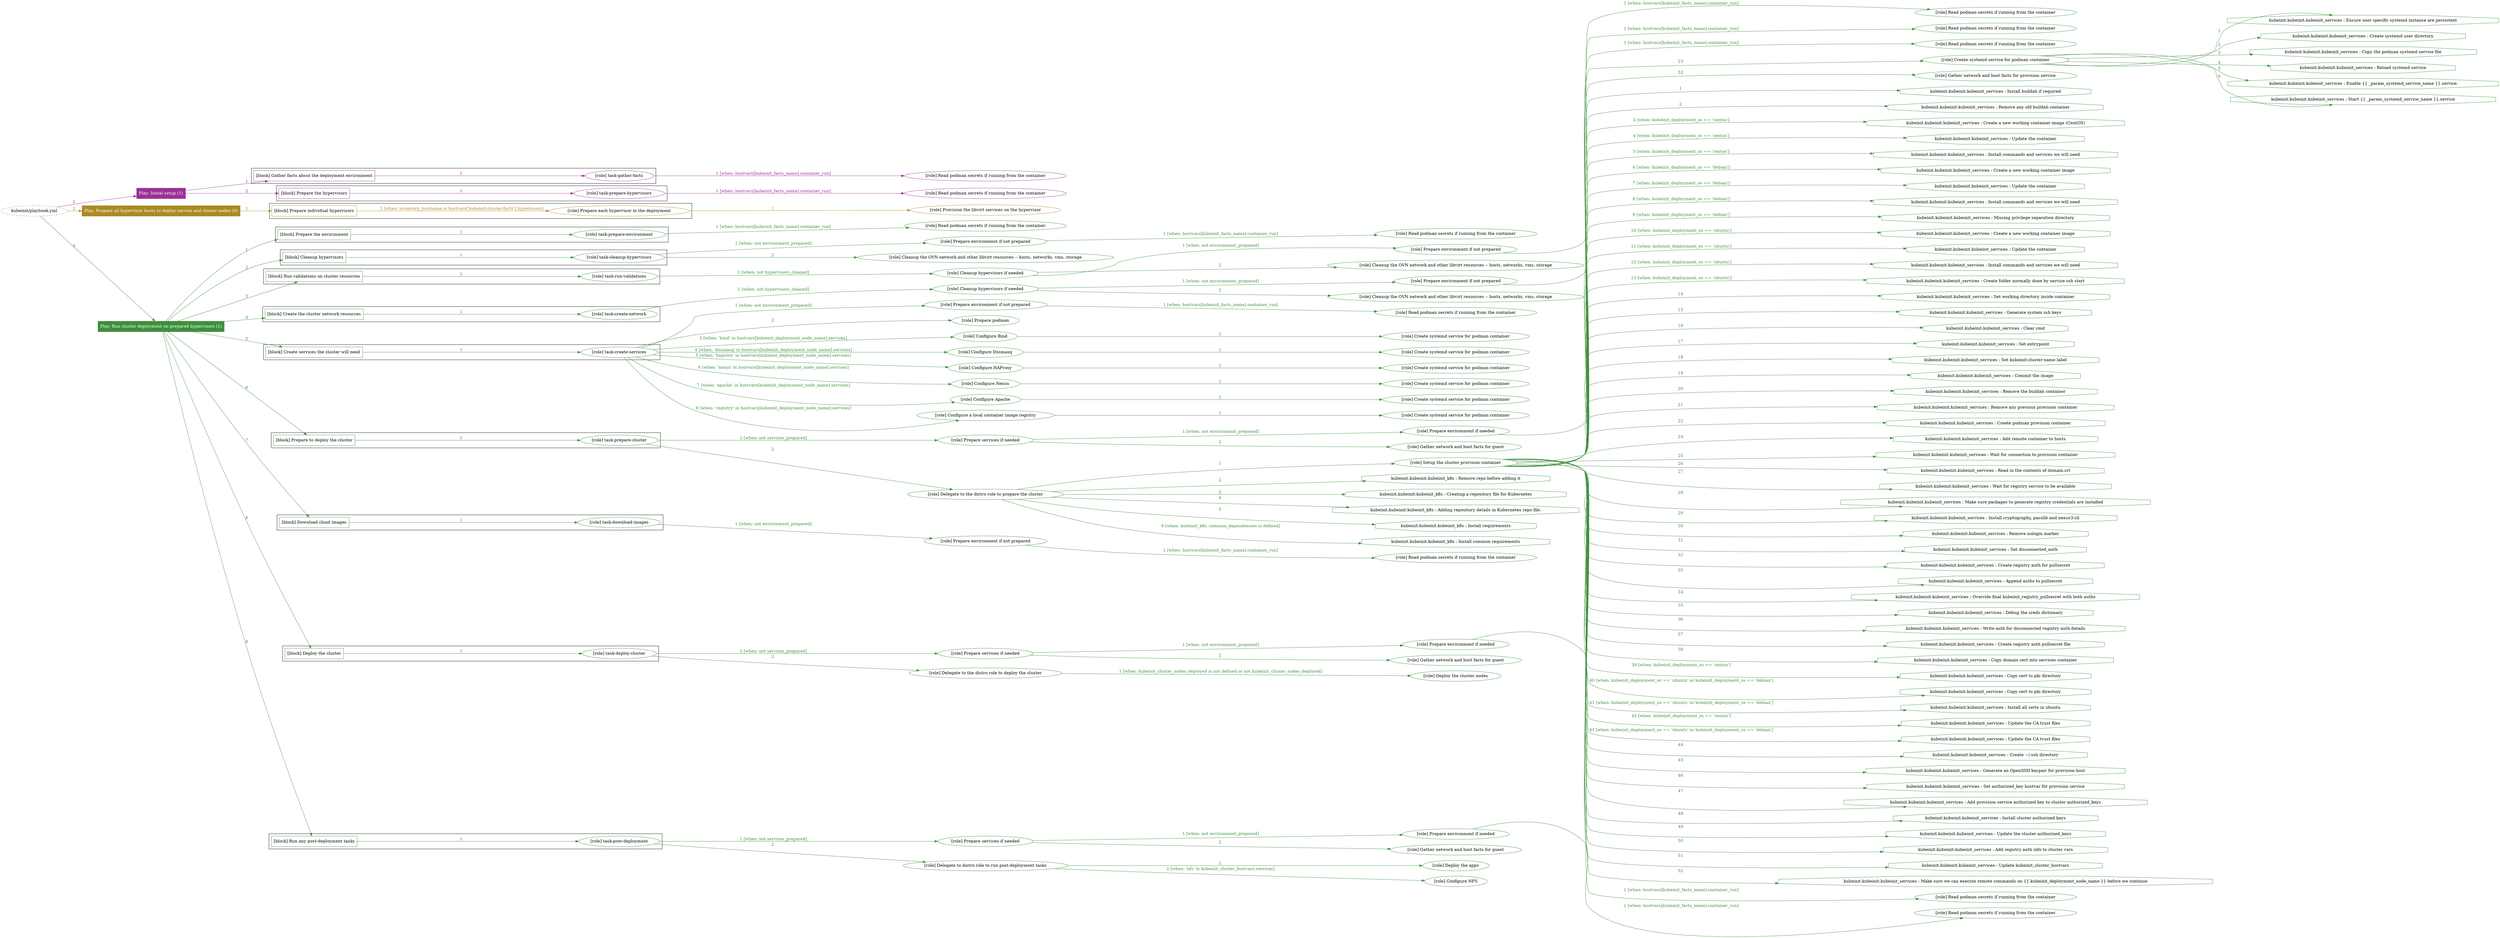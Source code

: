 digraph {
	graph [concentrate=true ordering=in rankdir=LR ratio=fill]
	edge [esep=5 sep=10]
	"kubeinit/playbook.yml" [id=root_node style=dotted]
	play_23108b88 [label="Play: Initial setup (1)" color="#9b3196" fontcolor="#ffffff" id=play_23108b88 shape=box style=filled tooltip=localhost]
	"kubeinit/playbook.yml" -> play_23108b88 [label="1 " color="#9b3196" fontcolor="#9b3196" id=edge_afacdb2f labeltooltip="1 " tooltip="1 "]
	subgraph "Read podman secrets if running from the container" {
		role_2e0f8ac9 [label="[role] Read podman secrets if running from the container" color="#9b3196" id=role_2e0f8ac9 tooltip="Read podman secrets if running from the container"]
	}
	subgraph "task-gather-facts" {
		role_de7ef0dc [label="[role] task-gather-facts" color="#9b3196" id=role_de7ef0dc tooltip="task-gather-facts"]
		role_de7ef0dc -> role_2e0f8ac9 [label="1 [when: hostvars[kubeinit_facts_name].container_run]" color="#9b3196" fontcolor="#9b3196" id=edge_9086be1f labeltooltip="1 [when: hostvars[kubeinit_facts_name].container_run]" tooltip="1 [when: hostvars[kubeinit_facts_name].container_run]"]
	}
	subgraph "Read podman secrets if running from the container" {
		role_c20e4380 [label="[role] Read podman secrets if running from the container" color="#9b3196" id=role_c20e4380 tooltip="Read podman secrets if running from the container"]
	}
	subgraph "task-prepare-hypervisors" {
		role_9164d4b9 [label="[role] task-prepare-hypervisors" color="#9b3196" id=role_9164d4b9 tooltip="task-prepare-hypervisors"]
		role_9164d4b9 -> role_c20e4380 [label="1 [when: hostvars[kubeinit_facts_name].container_run]" color="#9b3196" fontcolor="#9b3196" id=edge_16dbf403 labeltooltip="1 [when: hostvars[kubeinit_facts_name].container_run]" tooltip="1 [when: hostvars[kubeinit_facts_name].container_run]"]
	}
	subgraph "Play: Initial setup (1)" {
		play_23108b88 -> block_3ad3bde3 [label=1 color="#9b3196" fontcolor="#9b3196" id=edge_7c56dae1 labeltooltip=1 tooltip=1]
		subgraph cluster_block_3ad3bde3 {
			block_3ad3bde3 [label="[block] Gather facts about the deployment environment" color="#9b3196" id=block_3ad3bde3 labeltooltip="Gather facts about the deployment environment" shape=box tooltip="Gather facts about the deployment environment"]
			block_3ad3bde3 -> role_de7ef0dc [label="1 " color="#9b3196" fontcolor="#9b3196" id=edge_d0b4a996 labeltooltip="1 " tooltip="1 "]
		}
		play_23108b88 -> block_74c4476b [label=2 color="#9b3196" fontcolor="#9b3196" id=edge_a8a0aeae labeltooltip=2 tooltip=2]
		subgraph cluster_block_74c4476b {
			block_74c4476b [label="[block] Prepare the hypervisors" color="#9b3196" id=block_74c4476b labeltooltip="Prepare the hypervisors" shape=box tooltip="Prepare the hypervisors"]
			block_74c4476b -> role_9164d4b9 [label="1 " color="#9b3196" fontcolor="#9b3196" id=edge_c17c836a labeltooltip="1 " tooltip="1 "]
		}
	}
	play_d23d72c7 [label="Play: Prepare all hypervisor hosts to deploy service and cluster nodes (0)" color="#aa8a22" fontcolor="#ffffff" id=play_d23d72c7 shape=box style=filled tooltip="Play: Prepare all hypervisor hosts to deploy service and cluster nodes (0)"]
	"kubeinit/playbook.yml" -> play_d23d72c7 [label="2 " color="#aa8a22" fontcolor="#aa8a22" id=edge_524020a8 labeltooltip="2 " tooltip="2 "]
	subgraph "Provision the libvirt services on the hypervisor" {
		role_7c41af56 [label="[role] Provision the libvirt services on the hypervisor" color="#aa8a22" id=role_7c41af56 tooltip="Provision the libvirt services on the hypervisor"]
	}
	subgraph "Prepare each hypervisor in the deployment" {
		role_f051b18d [label="[role] Prepare each hypervisor in the deployment" color="#aa8a22" id=role_f051b18d tooltip="Prepare each hypervisor in the deployment"]
		role_f051b18d -> role_7c41af56 [label="1 " color="#aa8a22" fontcolor="#aa8a22" id=edge_a3cb8e37 labeltooltip="1 " tooltip="1 "]
	}
	subgraph "Play: Prepare all hypervisor hosts to deploy service and cluster nodes (0)" {
		play_d23d72c7 -> block_49be5cd4 [label=1 color="#aa8a22" fontcolor="#aa8a22" id=edge_bbd51004 labeltooltip=1 tooltip=1]
		subgraph cluster_block_49be5cd4 {
			block_49be5cd4 [label="[block] Prepare individual hypervisors" color="#aa8a22" id=block_49be5cd4 labeltooltip="Prepare individual hypervisors" shape=box tooltip="Prepare individual hypervisors"]
			block_49be5cd4 -> role_f051b18d [label="1 [when: inventory_hostname in hostvars['kubeinit-cluster-facts'].hypervisors]" color="#aa8a22" fontcolor="#aa8a22" id=edge_8390cfb1 labeltooltip="1 [when: inventory_hostname in hostvars['kubeinit-cluster-facts'].hypervisors]" tooltip="1 [when: inventory_hostname in hostvars['kubeinit-cluster-facts'].hypervisors]"]
		}
	}
	play_7194cd8f [label="Play: Run cluster deployment on prepared hypervisors (1)" color="#3f8f3d" fontcolor="#ffffff" id=play_7194cd8f shape=box style=filled tooltip=localhost]
	"kubeinit/playbook.yml" -> play_7194cd8f [label="3 " color="#3f8f3d" fontcolor="#3f8f3d" id=edge_e2eaf8d0 labeltooltip="3 " tooltip="3 "]
	subgraph "Read podman secrets if running from the container" {
		role_8c71f45f [label="[role] Read podman secrets if running from the container" color="#3f8f3d" id=role_8c71f45f tooltip="Read podman secrets if running from the container"]
	}
	subgraph "task-prepare-environment" {
		role_0c05bb56 [label="[role] task-prepare-environment" color="#3f8f3d" id=role_0c05bb56 tooltip="task-prepare-environment"]
		role_0c05bb56 -> role_8c71f45f [label="1 [when: hostvars[kubeinit_facts_name].container_run]" color="#3f8f3d" fontcolor="#3f8f3d" id=edge_33063f2b labeltooltip="1 [when: hostvars[kubeinit_facts_name].container_run]" tooltip="1 [when: hostvars[kubeinit_facts_name].container_run]"]
	}
	subgraph "Read podman secrets if running from the container" {
		role_034dedaa [label="[role] Read podman secrets if running from the container" color="#3f8f3d" id=role_034dedaa tooltip="Read podman secrets if running from the container"]
	}
	subgraph "Prepare environment if not prepared" {
		role_fe29be0c [label="[role] Prepare environment if not prepared" color="#3f8f3d" id=role_fe29be0c tooltip="Prepare environment if not prepared"]
		role_fe29be0c -> role_034dedaa [label="1 [when: hostvars[kubeinit_facts_name].container_run]" color="#3f8f3d" fontcolor="#3f8f3d" id=edge_2e2bf261 labeltooltip="1 [when: hostvars[kubeinit_facts_name].container_run]" tooltip="1 [when: hostvars[kubeinit_facts_name].container_run]"]
	}
	subgraph "Cleanup the OVN network and other libvirt resources -- hosts, networks, vms, storage" {
		role_5aed63cf [label="[role] Cleanup the OVN network and other libvirt resources -- hosts, networks, vms, storage" color="#3f8f3d" id=role_5aed63cf tooltip="Cleanup the OVN network and other libvirt resources -- hosts, networks, vms, storage"]
	}
	subgraph "task-cleanup-hypervisors" {
		role_c81c04e8 [label="[role] task-cleanup-hypervisors" color="#3f8f3d" id=role_c81c04e8 tooltip="task-cleanup-hypervisors"]
		role_c81c04e8 -> role_fe29be0c [label="1 [when: not environment_prepared]" color="#3f8f3d" fontcolor="#3f8f3d" id=edge_4dda879d labeltooltip="1 [when: not environment_prepared]" tooltip="1 [when: not environment_prepared]"]
		role_c81c04e8 -> role_5aed63cf [label="2 " color="#3f8f3d" fontcolor="#3f8f3d" id=edge_8478a546 labeltooltip="2 " tooltip="2 "]
	}
	subgraph "Read podman secrets if running from the container" {
		role_585fedb6 [label="[role] Read podman secrets if running from the container" color="#3f8f3d" id=role_585fedb6 tooltip="Read podman secrets if running from the container"]
	}
	subgraph "Prepare environment if not prepared" {
		role_77344071 [label="[role] Prepare environment if not prepared" color="#3f8f3d" id=role_77344071 tooltip="Prepare environment if not prepared"]
		role_77344071 -> role_585fedb6 [label="1 [when: hostvars[kubeinit_facts_name].container_run]" color="#3f8f3d" fontcolor="#3f8f3d" id=edge_a4107251 labeltooltip="1 [when: hostvars[kubeinit_facts_name].container_run]" tooltip="1 [when: hostvars[kubeinit_facts_name].container_run]"]
	}
	subgraph "Cleanup the OVN network and other libvirt resources -- hosts, networks, vms, storage" {
		role_96a329ce [label="[role] Cleanup the OVN network and other libvirt resources -- hosts, networks, vms, storage" color="#3f8f3d" id=role_96a329ce tooltip="Cleanup the OVN network and other libvirt resources -- hosts, networks, vms, storage"]
	}
	subgraph "Cleanup hypervisors if needed" {
		role_d3fdb589 [label="[role] Cleanup hypervisors if needed" color="#3f8f3d" id=role_d3fdb589 tooltip="Cleanup hypervisors if needed"]
		role_d3fdb589 -> role_77344071 [label="1 [when: not environment_prepared]" color="#3f8f3d" fontcolor="#3f8f3d" id=edge_e8adc429 labeltooltip="1 [when: not environment_prepared]" tooltip="1 [when: not environment_prepared]"]
		role_d3fdb589 -> role_96a329ce [label="2 " color="#3f8f3d" fontcolor="#3f8f3d" id=edge_96133b8e labeltooltip="2 " tooltip="2 "]
	}
	subgraph "task-run-validations" {
		role_0e7297f6 [label="[role] task-run-validations" color="#3f8f3d" id=role_0e7297f6 tooltip="task-run-validations"]
		role_0e7297f6 -> role_d3fdb589 [label="1 [when: not hypervisors_cleaned]" color="#3f8f3d" fontcolor="#3f8f3d" id=edge_26900f4f labeltooltip="1 [when: not hypervisors_cleaned]" tooltip="1 [when: not hypervisors_cleaned]"]
	}
	subgraph "Read podman secrets if running from the container" {
		role_57087915 [label="[role] Read podman secrets if running from the container" color="#3f8f3d" id=role_57087915 tooltip="Read podman secrets if running from the container"]
	}
	subgraph "Prepare environment if not prepared" {
		role_77a9d6b0 [label="[role] Prepare environment if not prepared" color="#3f8f3d" id=role_77a9d6b0 tooltip="Prepare environment if not prepared"]
		role_77a9d6b0 -> role_57087915 [label="1 [when: hostvars[kubeinit_facts_name].container_run]" color="#3f8f3d" fontcolor="#3f8f3d" id=edge_ca1591fb labeltooltip="1 [when: hostvars[kubeinit_facts_name].container_run]" tooltip="1 [when: hostvars[kubeinit_facts_name].container_run]"]
	}
	subgraph "Cleanup the OVN network and other libvirt resources -- hosts, networks, vms, storage" {
		role_9eb890da [label="[role] Cleanup the OVN network and other libvirt resources -- hosts, networks, vms, storage" color="#3f8f3d" id=role_9eb890da tooltip="Cleanup the OVN network and other libvirt resources -- hosts, networks, vms, storage"]
	}
	subgraph "Cleanup hypervisors if needed" {
		role_df59028f [label="[role] Cleanup hypervisors if needed" color="#3f8f3d" id=role_df59028f tooltip="Cleanup hypervisors if needed"]
		role_df59028f -> role_77a9d6b0 [label="1 [when: not environment_prepared]" color="#3f8f3d" fontcolor="#3f8f3d" id=edge_4f0d2fcf labeltooltip="1 [when: not environment_prepared]" tooltip="1 [when: not environment_prepared]"]
		role_df59028f -> role_9eb890da [label="2 " color="#3f8f3d" fontcolor="#3f8f3d" id=edge_44b2538e labeltooltip="2 " tooltip="2 "]
	}
	subgraph "task-create-network" {
		role_37e0ec46 [label="[role] task-create-network" color="#3f8f3d" id=role_37e0ec46 tooltip="task-create-network"]
		role_37e0ec46 -> role_df59028f [label="1 [when: not hypervisors_cleaned]" color="#3f8f3d" fontcolor="#3f8f3d" id=edge_b0640ce3 labeltooltip="1 [when: not hypervisors_cleaned]" tooltip="1 [when: not hypervisors_cleaned]"]
	}
	subgraph "Read podman secrets if running from the container" {
		role_4d73a6f4 [label="[role] Read podman secrets if running from the container" color="#3f8f3d" id=role_4d73a6f4 tooltip="Read podman secrets if running from the container"]
	}
	subgraph "Prepare environment if not prepared" {
		role_ad776183 [label="[role] Prepare environment if not prepared" color="#3f8f3d" id=role_ad776183 tooltip="Prepare environment if not prepared"]
		role_ad776183 -> role_4d73a6f4 [label="1 [when: hostvars[kubeinit_facts_name].container_run]" color="#3f8f3d" fontcolor="#3f8f3d" id=edge_458d4909 labeltooltip="1 [when: hostvars[kubeinit_facts_name].container_run]" tooltip="1 [when: hostvars[kubeinit_facts_name].container_run]"]
	}
	subgraph "Prepare podman" {
		role_b5e653a1 [label="[role] Prepare podman" color="#3f8f3d" id=role_b5e653a1 tooltip="Prepare podman"]
	}
	subgraph "Create systemd service for podman container" {
		role_7cb796eb [label="[role] Create systemd service for podman container" color="#3f8f3d" id=role_7cb796eb tooltip="Create systemd service for podman container"]
	}
	subgraph "Configure Bind" {
		role_a21255cd [label="[role] Configure Bind" color="#3f8f3d" id=role_a21255cd tooltip="Configure Bind"]
		role_a21255cd -> role_7cb796eb [label="1 " color="#3f8f3d" fontcolor="#3f8f3d" id=edge_df7d2b80 labeltooltip="1 " tooltip="1 "]
	}
	subgraph "Create systemd service for podman container" {
		role_85c3697d [label="[role] Create systemd service for podman container" color="#3f8f3d" id=role_85c3697d tooltip="Create systemd service for podman container"]
	}
	subgraph "Configure Dnsmasq" {
		role_2d8281f0 [label="[role] Configure Dnsmasq" color="#3f8f3d" id=role_2d8281f0 tooltip="Configure Dnsmasq"]
		role_2d8281f0 -> role_85c3697d [label="1 " color="#3f8f3d" fontcolor="#3f8f3d" id=edge_19a05d2f labeltooltip="1 " tooltip="1 "]
	}
	subgraph "Create systemd service for podman container" {
		role_0a32c34a [label="[role] Create systemd service for podman container" color="#3f8f3d" id=role_0a32c34a tooltip="Create systemd service for podman container"]
	}
	subgraph "Configure HAProxy" {
		role_e3f843e9 [label="[role] Configure HAProxy" color="#3f8f3d" id=role_e3f843e9 tooltip="Configure HAProxy"]
		role_e3f843e9 -> role_0a32c34a [label="1 " color="#3f8f3d" fontcolor="#3f8f3d" id=edge_d97e7268 labeltooltip="1 " tooltip="1 "]
	}
	subgraph "Create systemd service for podman container" {
		role_e42ec29f [label="[role] Create systemd service for podman container" color="#3f8f3d" id=role_e42ec29f tooltip="Create systemd service for podman container"]
	}
	subgraph "Configure Nexus" {
		role_57a67284 [label="[role] Configure Nexus" color="#3f8f3d" id=role_57a67284 tooltip="Configure Nexus"]
		role_57a67284 -> role_e42ec29f [label="1 " color="#3f8f3d" fontcolor="#3f8f3d" id=edge_04dcd526 labeltooltip="1 " tooltip="1 "]
	}
	subgraph "Create systemd service for podman container" {
		role_77dafae9 [label="[role] Create systemd service for podman container" color="#3f8f3d" id=role_77dafae9 tooltip="Create systemd service for podman container"]
	}
	subgraph "Configure Apache" {
		role_f7dbb02c [label="[role] Configure Apache" color="#3f8f3d" id=role_f7dbb02c tooltip="Configure Apache"]
		role_f7dbb02c -> role_77dafae9 [label="1 " color="#3f8f3d" fontcolor="#3f8f3d" id=edge_c7a996ae labeltooltip="1 " tooltip="1 "]
	}
	subgraph "Create systemd service for podman container" {
		role_60cca744 [label="[role] Create systemd service for podman container" color="#3f8f3d" id=role_60cca744 tooltip="Create systemd service for podman container"]
	}
	subgraph "Configure a local container image registry" {
		role_b420f0eb [label="[role] Configure a local container image registry" color="#3f8f3d" id=role_b420f0eb tooltip="Configure a local container image registry"]
		role_b420f0eb -> role_60cca744 [label="1 " color="#3f8f3d" fontcolor="#3f8f3d" id=edge_28db1c82 labeltooltip="1 " tooltip="1 "]
	}
	subgraph "task-create-services" {
		role_d90c06f5 [label="[role] task-create-services" color="#3f8f3d" id=role_d90c06f5 tooltip="task-create-services"]
		role_d90c06f5 -> role_ad776183 [label="1 [when: not environment_prepared]" color="#3f8f3d" fontcolor="#3f8f3d" id=edge_2e2ff619 labeltooltip="1 [when: not environment_prepared]" tooltip="1 [when: not environment_prepared]"]
		role_d90c06f5 -> role_b5e653a1 [label="2 " color="#3f8f3d" fontcolor="#3f8f3d" id=edge_e8d50417 labeltooltip="2 " tooltip="2 "]
		role_d90c06f5 -> role_a21255cd [label="3 [when: 'bind' in hostvars[kubeinit_deployment_node_name].services]" color="#3f8f3d" fontcolor="#3f8f3d" id=edge_1db7a5c7 labeltooltip="3 [when: 'bind' in hostvars[kubeinit_deployment_node_name].services]" tooltip="3 [when: 'bind' in hostvars[kubeinit_deployment_node_name].services]"]
		role_d90c06f5 -> role_2d8281f0 [label="4 [when: 'dnsmasq' in hostvars[kubeinit_deployment_node_name].services]" color="#3f8f3d" fontcolor="#3f8f3d" id=edge_dd74e43c labeltooltip="4 [when: 'dnsmasq' in hostvars[kubeinit_deployment_node_name].services]" tooltip="4 [when: 'dnsmasq' in hostvars[kubeinit_deployment_node_name].services]"]
		role_d90c06f5 -> role_e3f843e9 [label="5 [when: 'haproxy' in hostvars[kubeinit_deployment_node_name].services]" color="#3f8f3d" fontcolor="#3f8f3d" id=edge_9b1f0ca2 labeltooltip="5 [when: 'haproxy' in hostvars[kubeinit_deployment_node_name].services]" tooltip="5 [when: 'haproxy' in hostvars[kubeinit_deployment_node_name].services]"]
		role_d90c06f5 -> role_57a67284 [label="6 [when: 'nexus' in hostvars[kubeinit_deployment_node_name].services]" color="#3f8f3d" fontcolor="#3f8f3d" id=edge_532ac1a4 labeltooltip="6 [when: 'nexus' in hostvars[kubeinit_deployment_node_name].services]" tooltip="6 [when: 'nexus' in hostvars[kubeinit_deployment_node_name].services]"]
		role_d90c06f5 -> role_f7dbb02c [label="7 [when: 'apache' in hostvars[kubeinit_deployment_node_name].services]" color="#3f8f3d" fontcolor="#3f8f3d" id=edge_483f76fe labeltooltip="7 [when: 'apache' in hostvars[kubeinit_deployment_node_name].services]" tooltip="7 [when: 'apache' in hostvars[kubeinit_deployment_node_name].services]"]
		role_d90c06f5 -> role_b420f0eb [label="8 [when: 'registry' in hostvars[kubeinit_deployment_node_name].services]" color="#3f8f3d" fontcolor="#3f8f3d" id=edge_9171349c labeltooltip="8 [when: 'registry' in hostvars[kubeinit_deployment_node_name].services]" tooltip="8 [when: 'registry' in hostvars[kubeinit_deployment_node_name].services]"]
	}
	subgraph "Read podman secrets if running from the container" {
		role_a8318165 [label="[role] Read podman secrets if running from the container" color="#3f8f3d" id=role_a8318165 tooltip="Read podman secrets if running from the container"]
	}
	subgraph "Prepare environment if needed" {
		role_f77d68f2 [label="[role] Prepare environment if needed" color="#3f8f3d" id=role_f77d68f2 tooltip="Prepare environment if needed"]
		role_f77d68f2 -> role_a8318165 [label="1 [when: hostvars[kubeinit_facts_name].container_run]" color="#3f8f3d" fontcolor="#3f8f3d" id=edge_2ca0927e labeltooltip="1 [when: hostvars[kubeinit_facts_name].container_run]" tooltip="1 [when: hostvars[kubeinit_facts_name].container_run]"]
	}
	subgraph "Gather network and host facts for guest" {
		role_d587c372 [label="[role] Gather network and host facts for guest" color="#3f8f3d" id=role_d587c372 tooltip="Gather network and host facts for guest"]
	}
	subgraph "Prepare services if needed" {
		role_dc963a1b [label="[role] Prepare services if needed" color="#3f8f3d" id=role_dc963a1b tooltip="Prepare services if needed"]
		role_dc963a1b -> role_f77d68f2 [label="1 [when: not environment_prepared]" color="#3f8f3d" fontcolor="#3f8f3d" id=edge_b7c65605 labeltooltip="1 [when: not environment_prepared]" tooltip="1 [when: not environment_prepared]"]
		role_dc963a1b -> role_d587c372 [label="2 " color="#3f8f3d" fontcolor="#3f8f3d" id=edge_34bafb52 labeltooltip="2 " tooltip="2 "]
	}
	subgraph "Create systemd service for podman container" {
		role_d240c38b [label="[role] Create systemd service for podman container" color="#3f8f3d" id=role_d240c38b tooltip="Create systemd service for podman container"]
		task_1431c8c2 [label="kubeinit.kubeinit.kubeinit_services : Ensure user specific systemd instance are persistent" color="#3f8f3d" id=task_1431c8c2 shape=octagon tooltip="kubeinit.kubeinit.kubeinit_services : Ensure user specific systemd instance are persistent"]
		role_d240c38b -> task_1431c8c2 [label="1 " color="#3f8f3d" fontcolor="#3f8f3d" id=edge_6a24c324 labeltooltip="1 " tooltip="1 "]
		task_334178f3 [label="kubeinit.kubeinit.kubeinit_services : Create systemd user directory" color="#3f8f3d" id=task_334178f3 shape=octagon tooltip="kubeinit.kubeinit.kubeinit_services : Create systemd user directory"]
		role_d240c38b -> task_334178f3 [label="2 " color="#3f8f3d" fontcolor="#3f8f3d" id=edge_426b6f29 labeltooltip="2 " tooltip="2 "]
		task_493fad18 [label="kubeinit.kubeinit.kubeinit_services : Copy the podman systemd service file" color="#3f8f3d" id=task_493fad18 shape=octagon tooltip="kubeinit.kubeinit.kubeinit_services : Copy the podman systemd service file"]
		role_d240c38b -> task_493fad18 [label="3 " color="#3f8f3d" fontcolor="#3f8f3d" id=edge_abebd351 labeltooltip="3 " tooltip="3 "]
		task_b49e5edd [label="kubeinit.kubeinit.kubeinit_services : Reload systemd service" color="#3f8f3d" id=task_b49e5edd shape=octagon tooltip="kubeinit.kubeinit.kubeinit_services : Reload systemd service"]
		role_d240c38b -> task_b49e5edd [label="4 " color="#3f8f3d" fontcolor="#3f8f3d" id=edge_ac51c5f1 labeltooltip="4 " tooltip="4 "]
		task_5bcbb89c [label="kubeinit.kubeinit.kubeinit_services : Enable {{ _param_systemd_service_name }}.service" color="#3f8f3d" id=task_5bcbb89c shape=octagon tooltip="kubeinit.kubeinit.kubeinit_services : Enable {{ _param_systemd_service_name }}.service"]
		role_d240c38b -> task_5bcbb89c [label="5 " color="#3f8f3d" fontcolor="#3f8f3d" id=edge_cdf59475 labeltooltip="5 " tooltip="5 "]
		task_188e3407 [label="kubeinit.kubeinit.kubeinit_services : Start {{ _param_systemd_service_name }}.service" color="#3f8f3d" id=task_188e3407 shape=octagon tooltip="kubeinit.kubeinit.kubeinit_services : Start {{ _param_systemd_service_name }}.service"]
		role_d240c38b -> task_188e3407 [label="6 " color="#3f8f3d" fontcolor="#3f8f3d" id=edge_ed195c13 labeltooltip="6 " tooltip="6 "]
	}
	subgraph "Gather network and host facts for provision service" {
		role_fad8a141 [label="[role] Gather network and host facts for provision service" color="#3f8f3d" id=role_fad8a141 tooltip="Gather network and host facts for provision service"]
	}
	subgraph "Setup the cluster provision container" {
		role_6913d2f4 [label="[role] Setup the cluster provision container" color="#3f8f3d" id=role_6913d2f4 tooltip="Setup the cluster provision container"]
		task_9e41b42b [label="kubeinit.kubeinit.kubeinit_services : Install buildah if required" color="#3f8f3d" id=task_9e41b42b shape=octagon tooltip="kubeinit.kubeinit.kubeinit_services : Install buildah if required"]
		role_6913d2f4 -> task_9e41b42b [label="1 " color="#3f8f3d" fontcolor="#3f8f3d" id=edge_f153619d labeltooltip="1 " tooltip="1 "]
		task_94143057 [label="kubeinit.kubeinit.kubeinit_services : Remove any old buildah container" color="#3f8f3d" id=task_94143057 shape=octagon tooltip="kubeinit.kubeinit.kubeinit_services : Remove any old buildah container"]
		role_6913d2f4 -> task_94143057 [label="2 " color="#3f8f3d" fontcolor="#3f8f3d" id=edge_12d39185 labeltooltip="2 " tooltip="2 "]
		task_b43c8c5e [label="kubeinit.kubeinit.kubeinit_services : Create a new working container image (CentOS)" color="#3f8f3d" id=task_b43c8c5e shape=octagon tooltip="kubeinit.kubeinit.kubeinit_services : Create a new working container image (CentOS)"]
		role_6913d2f4 -> task_b43c8c5e [label="3 [when: kubeinit_deployment_os == 'centos']" color="#3f8f3d" fontcolor="#3f8f3d" id=edge_18494fc6 labeltooltip="3 [when: kubeinit_deployment_os == 'centos']" tooltip="3 [when: kubeinit_deployment_os == 'centos']"]
		task_a642157e [label="kubeinit.kubeinit.kubeinit_services : Update the container" color="#3f8f3d" id=task_a642157e shape=octagon tooltip="kubeinit.kubeinit.kubeinit_services : Update the container"]
		role_6913d2f4 -> task_a642157e [label="4 [when: kubeinit_deployment_os == 'centos']" color="#3f8f3d" fontcolor="#3f8f3d" id=edge_ea3a1133 labeltooltip="4 [when: kubeinit_deployment_os == 'centos']" tooltip="4 [when: kubeinit_deployment_os == 'centos']"]
		task_293ac954 [label="kubeinit.kubeinit.kubeinit_services : Install commands and services we will need" color="#3f8f3d" id=task_293ac954 shape=octagon tooltip="kubeinit.kubeinit.kubeinit_services : Install commands and services we will need"]
		role_6913d2f4 -> task_293ac954 [label="5 [when: kubeinit_deployment_os == 'centos']" color="#3f8f3d" fontcolor="#3f8f3d" id=edge_699664db labeltooltip="5 [when: kubeinit_deployment_os == 'centos']" tooltip="5 [when: kubeinit_deployment_os == 'centos']"]
		task_ff59af4b [label="kubeinit.kubeinit.kubeinit_services : Create a new working container image" color="#3f8f3d" id=task_ff59af4b shape=octagon tooltip="kubeinit.kubeinit.kubeinit_services : Create a new working container image"]
		role_6913d2f4 -> task_ff59af4b [label="6 [when: kubeinit_deployment_os == 'debian']" color="#3f8f3d" fontcolor="#3f8f3d" id=edge_541c81f9 labeltooltip="6 [when: kubeinit_deployment_os == 'debian']" tooltip="6 [when: kubeinit_deployment_os == 'debian']"]
		task_ef5a22ac [label="kubeinit.kubeinit.kubeinit_services : Update the container" color="#3f8f3d" id=task_ef5a22ac shape=octagon tooltip="kubeinit.kubeinit.kubeinit_services : Update the container"]
		role_6913d2f4 -> task_ef5a22ac [label="7 [when: kubeinit_deployment_os == 'debian']" color="#3f8f3d" fontcolor="#3f8f3d" id=edge_a32f81a6 labeltooltip="7 [when: kubeinit_deployment_os == 'debian']" tooltip="7 [when: kubeinit_deployment_os == 'debian']"]
		task_b6d1ab5b [label="kubeinit.kubeinit.kubeinit_services : Install commands and services we will need" color="#3f8f3d" id=task_b6d1ab5b shape=octagon tooltip="kubeinit.kubeinit.kubeinit_services : Install commands and services we will need"]
		role_6913d2f4 -> task_b6d1ab5b [label="8 [when: kubeinit_deployment_os == 'debian']" color="#3f8f3d" fontcolor="#3f8f3d" id=edge_1f64cc1c labeltooltip="8 [when: kubeinit_deployment_os == 'debian']" tooltip="8 [when: kubeinit_deployment_os == 'debian']"]
		task_1a1be5dc [label="kubeinit.kubeinit.kubeinit_services : Missing privilege separation directory" color="#3f8f3d" id=task_1a1be5dc shape=octagon tooltip="kubeinit.kubeinit.kubeinit_services : Missing privilege separation directory"]
		role_6913d2f4 -> task_1a1be5dc [label="9 [when: kubeinit_deployment_os == 'debian']" color="#3f8f3d" fontcolor="#3f8f3d" id=edge_fba675ad labeltooltip="9 [when: kubeinit_deployment_os == 'debian']" tooltip="9 [when: kubeinit_deployment_os == 'debian']"]
		task_d6291ee3 [label="kubeinit.kubeinit.kubeinit_services : Create a new working container image" color="#3f8f3d" id=task_d6291ee3 shape=octagon tooltip="kubeinit.kubeinit.kubeinit_services : Create a new working container image"]
		role_6913d2f4 -> task_d6291ee3 [label="10 [when: kubeinit_deployment_os == 'ubuntu']" color="#3f8f3d" fontcolor="#3f8f3d" id=edge_d49345f2 labeltooltip="10 [when: kubeinit_deployment_os == 'ubuntu']" tooltip="10 [when: kubeinit_deployment_os == 'ubuntu']"]
		task_34ade180 [label="kubeinit.kubeinit.kubeinit_services : Update the container" color="#3f8f3d" id=task_34ade180 shape=octagon tooltip="kubeinit.kubeinit.kubeinit_services : Update the container"]
		role_6913d2f4 -> task_34ade180 [label="11 [when: kubeinit_deployment_os == 'ubuntu']" color="#3f8f3d" fontcolor="#3f8f3d" id=edge_d460179b labeltooltip="11 [when: kubeinit_deployment_os == 'ubuntu']" tooltip="11 [when: kubeinit_deployment_os == 'ubuntu']"]
		task_dd427322 [label="kubeinit.kubeinit.kubeinit_services : Install commands and services we will need" color="#3f8f3d" id=task_dd427322 shape=octagon tooltip="kubeinit.kubeinit.kubeinit_services : Install commands and services we will need"]
		role_6913d2f4 -> task_dd427322 [label="12 [when: kubeinit_deployment_os == 'ubuntu']" color="#3f8f3d" fontcolor="#3f8f3d" id=edge_8eec20a4 labeltooltip="12 [when: kubeinit_deployment_os == 'ubuntu']" tooltip="12 [when: kubeinit_deployment_os == 'ubuntu']"]
		task_c8520c5b [label="kubeinit.kubeinit.kubeinit_services : Create folder normally done by service ssh start" color="#3f8f3d" id=task_c8520c5b shape=octagon tooltip="kubeinit.kubeinit.kubeinit_services : Create folder normally done by service ssh start"]
		role_6913d2f4 -> task_c8520c5b [label="13 [when: kubeinit_deployment_os == 'ubuntu']" color="#3f8f3d" fontcolor="#3f8f3d" id=edge_a9a7bfe1 labeltooltip="13 [when: kubeinit_deployment_os == 'ubuntu']" tooltip="13 [when: kubeinit_deployment_os == 'ubuntu']"]
		task_723735d3 [label="kubeinit.kubeinit.kubeinit_services : Set working directory inside container" color="#3f8f3d" id=task_723735d3 shape=octagon tooltip="kubeinit.kubeinit.kubeinit_services : Set working directory inside container"]
		role_6913d2f4 -> task_723735d3 [label="14 " color="#3f8f3d" fontcolor="#3f8f3d" id=edge_b97f09a1 labeltooltip="14 " tooltip="14 "]
		task_9a9f2682 [label="kubeinit.kubeinit.kubeinit_services : Generate system ssh keys" color="#3f8f3d" id=task_9a9f2682 shape=octagon tooltip="kubeinit.kubeinit.kubeinit_services : Generate system ssh keys"]
		role_6913d2f4 -> task_9a9f2682 [label="15 " color="#3f8f3d" fontcolor="#3f8f3d" id=edge_9de0d386 labeltooltip="15 " tooltip="15 "]
		task_d2c8d2c3 [label="kubeinit.kubeinit.kubeinit_services : Clear cmd" color="#3f8f3d" id=task_d2c8d2c3 shape=octagon tooltip="kubeinit.kubeinit.kubeinit_services : Clear cmd"]
		role_6913d2f4 -> task_d2c8d2c3 [label="16 " color="#3f8f3d" fontcolor="#3f8f3d" id=edge_d0106633 labeltooltip="16 " tooltip="16 "]
		task_6018081b [label="kubeinit.kubeinit.kubeinit_services : Set entrypoint" color="#3f8f3d" id=task_6018081b shape=octagon tooltip="kubeinit.kubeinit.kubeinit_services : Set entrypoint"]
		role_6913d2f4 -> task_6018081b [label="17 " color="#3f8f3d" fontcolor="#3f8f3d" id=edge_60de70cd labeltooltip="17 " tooltip="17 "]
		task_8c879d36 [label="kubeinit.kubeinit.kubeinit_services : Set kubeinit-cluster-name label" color="#3f8f3d" id=task_8c879d36 shape=octagon tooltip="kubeinit.kubeinit.kubeinit_services : Set kubeinit-cluster-name label"]
		role_6913d2f4 -> task_8c879d36 [label="18 " color="#3f8f3d" fontcolor="#3f8f3d" id=edge_19d1b109 labeltooltip="18 " tooltip="18 "]
		task_0a7698b3 [label="kubeinit.kubeinit.kubeinit_services : Commit the image" color="#3f8f3d" id=task_0a7698b3 shape=octagon tooltip="kubeinit.kubeinit.kubeinit_services : Commit the image"]
		role_6913d2f4 -> task_0a7698b3 [label="19 " color="#3f8f3d" fontcolor="#3f8f3d" id=edge_f5c82a91 labeltooltip="19 " tooltip="19 "]
		task_d3590b75 [label="kubeinit.kubeinit.kubeinit_services : Remove the buildah container" color="#3f8f3d" id=task_d3590b75 shape=octagon tooltip="kubeinit.kubeinit.kubeinit_services : Remove the buildah container"]
		role_6913d2f4 -> task_d3590b75 [label="20 " color="#3f8f3d" fontcolor="#3f8f3d" id=edge_0316a31f labeltooltip="20 " tooltip="20 "]
		task_1868515f [label="kubeinit.kubeinit.kubeinit_services : Remove any previous provision container" color="#3f8f3d" id=task_1868515f shape=octagon tooltip="kubeinit.kubeinit.kubeinit_services : Remove any previous provision container"]
		role_6913d2f4 -> task_1868515f [label="21 " color="#3f8f3d" fontcolor="#3f8f3d" id=edge_cdbaab35 labeltooltip="21 " tooltip="21 "]
		task_9a2b026a [label="kubeinit.kubeinit.kubeinit_services : Create podman provision container" color="#3f8f3d" id=task_9a2b026a shape=octagon tooltip="kubeinit.kubeinit.kubeinit_services : Create podman provision container"]
		role_6913d2f4 -> task_9a2b026a [label="22 " color="#3f8f3d" fontcolor="#3f8f3d" id=edge_60fa04a7 labeltooltip="22 " tooltip="22 "]
		role_6913d2f4 -> role_d240c38b [label="23 " color="#3f8f3d" fontcolor="#3f8f3d" id=edge_26e7df91 labeltooltip="23 " tooltip="23 "]
		task_9564111c [label="kubeinit.kubeinit.kubeinit_services : Add remote container to hosts" color="#3f8f3d" id=task_9564111c shape=octagon tooltip="kubeinit.kubeinit.kubeinit_services : Add remote container to hosts"]
		role_6913d2f4 -> task_9564111c [label="24 " color="#3f8f3d" fontcolor="#3f8f3d" id=edge_ec8e7413 labeltooltip="24 " tooltip="24 "]
		task_ac168617 [label="kubeinit.kubeinit.kubeinit_services : Wait for connection to provision container" color="#3f8f3d" id=task_ac168617 shape=octagon tooltip="kubeinit.kubeinit.kubeinit_services : Wait for connection to provision container"]
		role_6913d2f4 -> task_ac168617 [label="25 " color="#3f8f3d" fontcolor="#3f8f3d" id=edge_fb968edb labeltooltip="25 " tooltip="25 "]
		task_1f7679f4 [label="kubeinit.kubeinit.kubeinit_services : Read in the contents of domain.crt" color="#3f8f3d" id=task_1f7679f4 shape=octagon tooltip="kubeinit.kubeinit.kubeinit_services : Read in the contents of domain.crt"]
		role_6913d2f4 -> task_1f7679f4 [label="26 " color="#3f8f3d" fontcolor="#3f8f3d" id=edge_b7d0d083 labeltooltip="26 " tooltip="26 "]
		task_35037798 [label="kubeinit.kubeinit.kubeinit_services : Wait for registry service to be available" color="#3f8f3d" id=task_35037798 shape=octagon tooltip="kubeinit.kubeinit.kubeinit_services : Wait for registry service to be available"]
		role_6913d2f4 -> task_35037798 [label="27 " color="#3f8f3d" fontcolor="#3f8f3d" id=edge_b715c128 labeltooltip="27 " tooltip="27 "]
		task_9a2585ca [label="kubeinit.kubeinit.kubeinit_services : Make sure packages to generate registry credentials are installed" color="#3f8f3d" id=task_9a2585ca shape=octagon tooltip="kubeinit.kubeinit.kubeinit_services : Make sure packages to generate registry credentials are installed"]
		role_6913d2f4 -> task_9a2585ca [label="28 " color="#3f8f3d" fontcolor="#3f8f3d" id=edge_c687105d labeltooltip="28 " tooltip="28 "]
		task_b01a1cee [label="kubeinit.kubeinit.kubeinit_services : Install cryptography, passlib and nexus3-cli" color="#3f8f3d" id=task_b01a1cee shape=octagon tooltip="kubeinit.kubeinit.kubeinit_services : Install cryptography, passlib and nexus3-cli"]
		role_6913d2f4 -> task_b01a1cee [label="29 " color="#3f8f3d" fontcolor="#3f8f3d" id=edge_bfbce926 labeltooltip="29 " tooltip="29 "]
		task_6d96c544 [label="kubeinit.kubeinit.kubeinit_services : Remove nologin marker" color="#3f8f3d" id=task_6d96c544 shape=octagon tooltip="kubeinit.kubeinit.kubeinit_services : Remove nologin marker"]
		role_6913d2f4 -> task_6d96c544 [label="30 " color="#3f8f3d" fontcolor="#3f8f3d" id=edge_1c25cdd9 labeltooltip="30 " tooltip="30 "]
		task_22570e60 [label="kubeinit.kubeinit.kubeinit_services : Set disconnected_auth" color="#3f8f3d" id=task_22570e60 shape=octagon tooltip="kubeinit.kubeinit.kubeinit_services : Set disconnected_auth"]
		role_6913d2f4 -> task_22570e60 [label="31 " color="#3f8f3d" fontcolor="#3f8f3d" id=edge_ef06a366 labeltooltip="31 " tooltip="31 "]
		task_0003b39f [label="kubeinit.kubeinit.kubeinit_services : Create registry auth for pullsecret" color="#3f8f3d" id=task_0003b39f shape=octagon tooltip="kubeinit.kubeinit.kubeinit_services : Create registry auth for pullsecret"]
		role_6913d2f4 -> task_0003b39f [label="32 " color="#3f8f3d" fontcolor="#3f8f3d" id=edge_fd123707 labeltooltip="32 " tooltip="32 "]
		task_2b8ad341 [label="kubeinit.kubeinit.kubeinit_services : Append auths to pullsecret" color="#3f8f3d" id=task_2b8ad341 shape=octagon tooltip="kubeinit.kubeinit.kubeinit_services : Append auths to pullsecret"]
		role_6913d2f4 -> task_2b8ad341 [label="33 " color="#3f8f3d" fontcolor="#3f8f3d" id=edge_2e07525d labeltooltip="33 " tooltip="33 "]
		task_c8326f1c [label="kubeinit.kubeinit.kubeinit_services : Override final kubeinit_registry_pullsecret with both auths" color="#3f8f3d" id=task_c8326f1c shape=octagon tooltip="kubeinit.kubeinit.kubeinit_services : Override final kubeinit_registry_pullsecret with both auths"]
		role_6913d2f4 -> task_c8326f1c [label="34 " color="#3f8f3d" fontcolor="#3f8f3d" id=edge_a6805f93 labeltooltip="34 " tooltip="34 "]
		task_246fc323 [label="kubeinit.kubeinit.kubeinit_services : Debug the creds dictionary" color="#3f8f3d" id=task_246fc323 shape=octagon tooltip="kubeinit.kubeinit.kubeinit_services : Debug the creds dictionary"]
		role_6913d2f4 -> task_246fc323 [label="35 " color="#3f8f3d" fontcolor="#3f8f3d" id=edge_3845c08e labeltooltip="35 " tooltip="35 "]
		task_5291dd0e [label="kubeinit.kubeinit.kubeinit_services : Write auth for disconnected registry auth details" color="#3f8f3d" id=task_5291dd0e shape=octagon tooltip="kubeinit.kubeinit.kubeinit_services : Write auth for disconnected registry auth details"]
		role_6913d2f4 -> task_5291dd0e [label="36 " color="#3f8f3d" fontcolor="#3f8f3d" id=edge_c5585081 labeltooltip="36 " tooltip="36 "]
		task_44fb8fef [label="kubeinit.kubeinit.kubeinit_services : Create registry auth pullsecret file" color="#3f8f3d" id=task_44fb8fef shape=octagon tooltip="kubeinit.kubeinit.kubeinit_services : Create registry auth pullsecret file"]
		role_6913d2f4 -> task_44fb8fef [label="37 " color="#3f8f3d" fontcolor="#3f8f3d" id=edge_959431d7 labeltooltip="37 " tooltip="37 "]
		task_a9c283d6 [label="kubeinit.kubeinit.kubeinit_services : Copy domain cert into services container" color="#3f8f3d" id=task_a9c283d6 shape=octagon tooltip="kubeinit.kubeinit.kubeinit_services : Copy domain cert into services container"]
		role_6913d2f4 -> task_a9c283d6 [label="38 " color="#3f8f3d" fontcolor="#3f8f3d" id=edge_d3b573a3 labeltooltip="38 " tooltip="38 "]
		task_7e9e6c69 [label="kubeinit.kubeinit.kubeinit_services : Copy cert to pki directory" color="#3f8f3d" id=task_7e9e6c69 shape=octagon tooltip="kubeinit.kubeinit.kubeinit_services : Copy cert to pki directory"]
		role_6913d2f4 -> task_7e9e6c69 [label="39 [when: kubeinit_deployment_os == 'centos']" color="#3f8f3d" fontcolor="#3f8f3d" id=edge_dec91b70 labeltooltip="39 [when: kubeinit_deployment_os == 'centos']" tooltip="39 [when: kubeinit_deployment_os == 'centos']"]
		task_26341d38 [label="kubeinit.kubeinit.kubeinit_services : Copy cert to pki directory" color="#3f8f3d" id=task_26341d38 shape=octagon tooltip="kubeinit.kubeinit.kubeinit_services : Copy cert to pki directory"]
		role_6913d2f4 -> task_26341d38 [label="40 [when: kubeinit_deployment_os == 'ubuntu' or kubeinit_deployment_os == 'debian']" color="#3f8f3d" fontcolor="#3f8f3d" id=edge_fc65941c labeltooltip="40 [when: kubeinit_deployment_os == 'ubuntu' or kubeinit_deployment_os == 'debian']" tooltip="40 [when: kubeinit_deployment_os == 'ubuntu' or kubeinit_deployment_os == 'debian']"]
		task_70fe4383 [label="kubeinit.kubeinit.kubeinit_services : Install all certs in ubuntu" color="#3f8f3d" id=task_70fe4383 shape=octagon tooltip="kubeinit.kubeinit.kubeinit_services : Install all certs in ubuntu"]
		role_6913d2f4 -> task_70fe4383 [label="41 [when: kubeinit_deployment_os == 'ubuntu' or kubeinit_deployment_os == 'debian']" color="#3f8f3d" fontcolor="#3f8f3d" id=edge_5b71dfaf labeltooltip="41 [when: kubeinit_deployment_os == 'ubuntu' or kubeinit_deployment_os == 'debian']" tooltip="41 [when: kubeinit_deployment_os == 'ubuntu' or kubeinit_deployment_os == 'debian']"]
		task_9b62dbb0 [label="kubeinit.kubeinit.kubeinit_services : Update the CA trust files" color="#3f8f3d" id=task_9b62dbb0 shape=octagon tooltip="kubeinit.kubeinit.kubeinit_services : Update the CA trust files"]
		role_6913d2f4 -> task_9b62dbb0 [label="42 [when: kubeinit_deployment_os == 'centos']" color="#3f8f3d" fontcolor="#3f8f3d" id=edge_6800a1cf labeltooltip="42 [when: kubeinit_deployment_os == 'centos']" tooltip="42 [when: kubeinit_deployment_os == 'centos']"]
		task_d08224cd [label="kubeinit.kubeinit.kubeinit_services : Update the CA trust files" color="#3f8f3d" id=task_d08224cd shape=octagon tooltip="kubeinit.kubeinit.kubeinit_services : Update the CA trust files"]
		role_6913d2f4 -> task_d08224cd [label="43 [when: kubeinit_deployment_os == 'ubuntu' or kubeinit_deployment_os == 'debian']" color="#3f8f3d" fontcolor="#3f8f3d" id=edge_f2e5ad15 labeltooltip="43 [when: kubeinit_deployment_os == 'ubuntu' or kubeinit_deployment_os == 'debian']" tooltip="43 [when: kubeinit_deployment_os == 'ubuntu' or kubeinit_deployment_os == 'debian']"]
		task_d8f85c9c [label="kubeinit.kubeinit.kubeinit_services : Create ~/.ssh directory" color="#3f8f3d" id=task_d8f85c9c shape=octagon tooltip="kubeinit.kubeinit.kubeinit_services : Create ~/.ssh directory"]
		role_6913d2f4 -> task_d8f85c9c [label="44 " color="#3f8f3d" fontcolor="#3f8f3d" id=edge_5b92da12 labeltooltip="44 " tooltip="44 "]
		task_0cc559f2 [label="kubeinit.kubeinit.kubeinit_services : Generate an OpenSSH keypair for provision host" color="#3f8f3d" id=task_0cc559f2 shape=octagon tooltip="kubeinit.kubeinit.kubeinit_services : Generate an OpenSSH keypair for provision host"]
		role_6913d2f4 -> task_0cc559f2 [label="45 " color="#3f8f3d" fontcolor="#3f8f3d" id=edge_c64830ad labeltooltip="45 " tooltip="45 "]
		task_bc498a36 [label="kubeinit.kubeinit.kubeinit_services : Set authorized_key hostvar for provision service" color="#3f8f3d" id=task_bc498a36 shape=octagon tooltip="kubeinit.kubeinit.kubeinit_services : Set authorized_key hostvar for provision service"]
		role_6913d2f4 -> task_bc498a36 [label="46 " color="#3f8f3d" fontcolor="#3f8f3d" id=edge_09a8abf8 labeltooltip="46 " tooltip="46 "]
		task_1017c846 [label="kubeinit.kubeinit.kubeinit_services : Add provision service authorized key to cluster authorized_keys" color="#3f8f3d" id=task_1017c846 shape=octagon tooltip="kubeinit.kubeinit.kubeinit_services : Add provision service authorized key to cluster authorized_keys"]
		role_6913d2f4 -> task_1017c846 [label="47 " color="#3f8f3d" fontcolor="#3f8f3d" id=edge_a669fafd labeltooltip="47 " tooltip="47 "]
		task_79f975df [label="kubeinit.kubeinit.kubeinit_services : Install cluster authorized keys" color="#3f8f3d" id=task_79f975df shape=octagon tooltip="kubeinit.kubeinit.kubeinit_services : Install cluster authorized keys"]
		role_6913d2f4 -> task_79f975df [label="48 " color="#3f8f3d" fontcolor="#3f8f3d" id=edge_6c1c36ce labeltooltip="48 " tooltip="48 "]
		task_e3dbc4fa [label="kubeinit.kubeinit.kubeinit_services : Update the cluster authorized_keys" color="#3f8f3d" id=task_e3dbc4fa shape=octagon tooltip="kubeinit.kubeinit.kubeinit_services : Update the cluster authorized_keys"]
		role_6913d2f4 -> task_e3dbc4fa [label="49 " color="#3f8f3d" fontcolor="#3f8f3d" id=edge_e2e0217c labeltooltip="49 " tooltip="49 "]
		task_8ab5a1e0 [label="kubeinit.kubeinit.kubeinit_services : Add registry auth info to cluster vars" color="#3f8f3d" id=task_8ab5a1e0 shape=octagon tooltip="kubeinit.kubeinit.kubeinit_services : Add registry auth info to cluster vars"]
		role_6913d2f4 -> task_8ab5a1e0 [label="50 " color="#3f8f3d" fontcolor="#3f8f3d" id=edge_d1a21b43 labeltooltip="50 " tooltip="50 "]
		task_9dc37a1c [label="kubeinit.kubeinit.kubeinit_services : Update kubeinit_cluster_hostvars" color="#3f8f3d" id=task_9dc37a1c shape=octagon tooltip="kubeinit.kubeinit.kubeinit_services : Update kubeinit_cluster_hostvars"]
		role_6913d2f4 -> task_9dc37a1c [label="51 " color="#3f8f3d" fontcolor="#3f8f3d" id=edge_7835aaba labeltooltip="51 " tooltip="51 "]
		task_9a42e231 [label="kubeinit.kubeinit.kubeinit_services : Make sure we can execute remote commands on {{ kubeinit_deployment_node_name }} before we continue" color="#3f8f3d" id=task_9a42e231 shape=octagon tooltip="kubeinit.kubeinit.kubeinit_services : Make sure we can execute remote commands on {{ kubeinit_deployment_node_name }} before we continue"]
		role_6913d2f4 -> task_9a42e231 [label="52 " color="#3f8f3d" fontcolor="#3f8f3d" id=edge_596408f4 labeltooltip="52 " tooltip="52 "]
		role_6913d2f4 -> role_fad8a141 [label="53 " color="#3f8f3d" fontcolor="#3f8f3d" id=edge_1478d12e labeltooltip="53 " tooltip="53 "]
	}
	subgraph "Delegate to the distro role to prepare the cluster" {
		role_8c1a5014 [label="[role] Delegate to the distro role to prepare the cluster" color="#3f8f3d" id=role_8c1a5014 tooltip="Delegate to the distro role to prepare the cluster"]
		role_8c1a5014 -> role_6913d2f4 [label="1 " color="#3f8f3d" fontcolor="#3f8f3d" id=edge_d736b62f labeltooltip="1 " tooltip="1 "]
		task_eb50ee6e [label="kubeinit.kubeinit.kubeinit_k8s : Remove repo before adding it" color="#3f8f3d" id=task_eb50ee6e shape=octagon tooltip="kubeinit.kubeinit.kubeinit_k8s : Remove repo before adding it"]
		role_8c1a5014 -> task_eb50ee6e [label="2 " color="#3f8f3d" fontcolor="#3f8f3d" id=edge_13519f01 labeltooltip="2 " tooltip="2 "]
		task_5ebd7b88 [label="kubeinit.kubeinit.kubeinit_k8s : Creating a repository file for Kubernetes" color="#3f8f3d" id=task_5ebd7b88 shape=octagon tooltip="kubeinit.kubeinit.kubeinit_k8s : Creating a repository file for Kubernetes"]
		role_8c1a5014 -> task_5ebd7b88 [label="3 " color="#3f8f3d" fontcolor="#3f8f3d" id=edge_10fc9db7 labeltooltip="3 " tooltip="3 "]
		task_930b68e6 [label="kubeinit.kubeinit.kubeinit_k8s : Adding repository details in Kubernetes repo file." color="#3f8f3d" id=task_930b68e6 shape=octagon tooltip="kubeinit.kubeinit.kubeinit_k8s : Adding repository details in Kubernetes repo file."]
		role_8c1a5014 -> task_930b68e6 [label="4 " color="#3f8f3d" fontcolor="#3f8f3d" id=edge_dbf3a873 labeltooltip="4 " tooltip="4 "]
		task_6b8bdf9a [label="kubeinit.kubeinit.kubeinit_k8s : Install requirements" color="#3f8f3d" id=task_6b8bdf9a shape=octagon tooltip="kubeinit.kubeinit.kubeinit_k8s : Install requirements"]
		role_8c1a5014 -> task_6b8bdf9a [label="5 " color="#3f8f3d" fontcolor="#3f8f3d" id=edge_a1a02b25 labeltooltip="5 " tooltip="5 "]
		task_25674b9b [label="kubeinit.kubeinit.kubeinit_k8s : Install common requirements" color="#3f8f3d" id=task_25674b9b shape=octagon tooltip="kubeinit.kubeinit.kubeinit_k8s : Install common requirements"]
		role_8c1a5014 -> task_25674b9b [label="6 [when: kubeinit_k8s_common_dependencies is defined]" color="#3f8f3d" fontcolor="#3f8f3d" id=edge_b70f28c4 labeltooltip="6 [when: kubeinit_k8s_common_dependencies is defined]" tooltip="6 [when: kubeinit_k8s_common_dependencies is defined]"]
	}
	subgraph "task-prepare-cluster" {
		role_88c5c87c [label="[role] task-prepare-cluster" color="#3f8f3d" id=role_88c5c87c tooltip="task-prepare-cluster"]
		role_88c5c87c -> role_dc963a1b [label="1 [when: not services_prepared]" color="#3f8f3d" fontcolor="#3f8f3d" id=edge_b5726854 labeltooltip="1 [when: not services_prepared]" tooltip="1 [when: not services_prepared]"]
		role_88c5c87c -> role_8c1a5014 [label="2 " color="#3f8f3d" fontcolor="#3f8f3d" id=edge_a4002ed5 labeltooltip="2 " tooltip="2 "]
	}
	subgraph "Read podman secrets if running from the container" {
		role_7dc51134 [label="[role] Read podman secrets if running from the container" color="#3f8f3d" id=role_7dc51134 tooltip="Read podman secrets if running from the container"]
	}
	subgraph "Prepare environment if not prepared" {
		role_381bb1bd [label="[role] Prepare environment if not prepared" color="#3f8f3d" id=role_381bb1bd tooltip="Prepare environment if not prepared"]
		role_381bb1bd -> role_7dc51134 [label="1 [when: hostvars[kubeinit_facts_name].container_run]" color="#3f8f3d" fontcolor="#3f8f3d" id=edge_98ea50ba labeltooltip="1 [when: hostvars[kubeinit_facts_name].container_run]" tooltip="1 [when: hostvars[kubeinit_facts_name].container_run]"]
	}
	subgraph "task-download-images" {
		role_d1fd1f69 [label="[role] task-download-images" color="#3f8f3d" id=role_d1fd1f69 tooltip="task-download-images"]
		role_d1fd1f69 -> role_381bb1bd [label="1 [when: not environment_prepared]" color="#3f8f3d" fontcolor="#3f8f3d" id=edge_602ec301 labeltooltip="1 [when: not environment_prepared]" tooltip="1 [when: not environment_prepared]"]
	}
	subgraph "Read podman secrets if running from the container" {
		role_d3fa2e29 [label="[role] Read podman secrets if running from the container" color="#3f8f3d" id=role_d3fa2e29 tooltip="Read podman secrets if running from the container"]
	}
	subgraph "Prepare environment if needed" {
		role_719cd43d [label="[role] Prepare environment if needed" color="#3f8f3d" id=role_719cd43d tooltip="Prepare environment if needed"]
		role_719cd43d -> role_d3fa2e29 [label="1 [when: hostvars[kubeinit_facts_name].container_run]" color="#3f8f3d" fontcolor="#3f8f3d" id=edge_0af9ebb8 labeltooltip="1 [when: hostvars[kubeinit_facts_name].container_run]" tooltip="1 [when: hostvars[kubeinit_facts_name].container_run]"]
	}
	subgraph "Gather network and host facts for guest" {
		role_0555c65b [label="[role] Gather network and host facts for guest" color="#3f8f3d" id=role_0555c65b tooltip="Gather network and host facts for guest"]
	}
	subgraph "Prepare services if needed" {
		role_18d84fb3 [label="[role] Prepare services if needed" color="#3f8f3d" id=role_18d84fb3 tooltip="Prepare services if needed"]
		role_18d84fb3 -> role_719cd43d [label="1 [when: not environment_prepared]" color="#3f8f3d" fontcolor="#3f8f3d" id=edge_3deb9480 labeltooltip="1 [when: not environment_prepared]" tooltip="1 [when: not environment_prepared]"]
		role_18d84fb3 -> role_0555c65b [label="2 " color="#3f8f3d" fontcolor="#3f8f3d" id=edge_c0a93033 labeltooltip="2 " tooltip="2 "]
	}
	subgraph "Deploy the cluster nodes" {
		role_b3c63422 [label="[role] Deploy the cluster nodes" color="#3f8f3d" id=role_b3c63422 tooltip="Deploy the cluster nodes"]
	}
	subgraph "Delegate to the distro role to deploy the cluster" {
		role_e2d26d9a [label="[role] Delegate to the distro role to deploy the cluster" color="#3f8f3d" id=role_e2d26d9a tooltip="Delegate to the distro role to deploy the cluster"]
		role_e2d26d9a -> role_b3c63422 [label="1 [when: kubeinit_cluster_nodes_deployed is not defined or not kubeinit_cluster_nodes_deployed]" color="#3f8f3d" fontcolor="#3f8f3d" id=edge_e7dc59aa labeltooltip="1 [when: kubeinit_cluster_nodes_deployed is not defined or not kubeinit_cluster_nodes_deployed]" tooltip="1 [when: kubeinit_cluster_nodes_deployed is not defined or not kubeinit_cluster_nodes_deployed]"]
	}
	subgraph "task-deploy-cluster" {
		role_f7c56055 [label="[role] task-deploy-cluster" color="#3f8f3d" id=role_f7c56055 tooltip="task-deploy-cluster"]
		role_f7c56055 -> role_18d84fb3 [label="1 [when: not services_prepared]" color="#3f8f3d" fontcolor="#3f8f3d" id=edge_5dff68df labeltooltip="1 [when: not services_prepared]" tooltip="1 [when: not services_prepared]"]
		role_f7c56055 -> role_e2d26d9a [label="2 " color="#3f8f3d" fontcolor="#3f8f3d" id=edge_17eb10b8 labeltooltip="2 " tooltip="2 "]
	}
	subgraph "Read podman secrets if running from the container" {
		role_8323dcb4 [label="[role] Read podman secrets if running from the container" color="#3f8f3d" id=role_8323dcb4 tooltip="Read podman secrets if running from the container"]
	}
	subgraph "Prepare environment if needed" {
		role_c2e2182b [label="[role] Prepare environment if needed" color="#3f8f3d" id=role_c2e2182b tooltip="Prepare environment if needed"]
		role_c2e2182b -> role_8323dcb4 [label="1 [when: hostvars[kubeinit_facts_name].container_run]" color="#3f8f3d" fontcolor="#3f8f3d" id=edge_551a27a9 labeltooltip="1 [when: hostvars[kubeinit_facts_name].container_run]" tooltip="1 [when: hostvars[kubeinit_facts_name].container_run]"]
	}
	subgraph "Gather network and host facts for guest" {
		role_649d95f3 [label="[role] Gather network and host facts for guest" color="#3f8f3d" id=role_649d95f3 tooltip="Gather network and host facts for guest"]
	}
	subgraph "Prepare services if needed" {
		role_e1605966 [label="[role] Prepare services if needed" color="#3f8f3d" id=role_e1605966 tooltip="Prepare services if needed"]
		role_e1605966 -> role_c2e2182b [label="1 [when: not environment_prepared]" color="#3f8f3d" fontcolor="#3f8f3d" id=edge_39d88fb0 labeltooltip="1 [when: not environment_prepared]" tooltip="1 [when: not environment_prepared]"]
		role_e1605966 -> role_649d95f3 [label="2 " color="#3f8f3d" fontcolor="#3f8f3d" id=edge_af58cd27 labeltooltip="2 " tooltip="2 "]
	}
	subgraph "Deploy the apps" {
		role_a9376a50 [label="[role] Deploy the apps" color="#3f8f3d" id=role_a9376a50 tooltip="Deploy the apps"]
	}
	subgraph "Configure NFS" {
		role_65da6473 [label="[role] Configure NFS" color="#3f8f3d" id=role_65da6473 tooltip="Configure NFS"]
	}
	subgraph "Delegate to distro role to run post-deployment tasks" {
		role_6e9af75c [label="[role] Delegate to distro role to run post-deployment tasks" color="#3f8f3d" id=role_6e9af75c tooltip="Delegate to distro role to run post-deployment tasks"]
		role_6e9af75c -> role_a9376a50 [label="1 " color="#3f8f3d" fontcolor="#3f8f3d" id=edge_38750742 labeltooltip="1 " tooltip="1 "]
		role_6e9af75c -> role_65da6473 [label="2 [when: 'nfs' in kubeinit_cluster_hostvars.services]" color="#3f8f3d" fontcolor="#3f8f3d" id=edge_ab0990fb labeltooltip="2 [when: 'nfs' in kubeinit_cluster_hostvars.services]" tooltip="2 [when: 'nfs' in kubeinit_cluster_hostvars.services]"]
	}
	subgraph "task-post-deployment" {
		role_1dd0d003 [label="[role] task-post-deployment" color="#3f8f3d" id=role_1dd0d003 tooltip="task-post-deployment"]
		role_1dd0d003 -> role_e1605966 [label="1 [when: not services_prepared]" color="#3f8f3d" fontcolor="#3f8f3d" id=edge_91ddb5e5 labeltooltip="1 [when: not services_prepared]" tooltip="1 [when: not services_prepared]"]
		role_1dd0d003 -> role_6e9af75c [label="2 " color="#3f8f3d" fontcolor="#3f8f3d" id=edge_e2744516 labeltooltip="2 " tooltip="2 "]
	}
	subgraph "Play: Run cluster deployment on prepared hypervisors (1)" {
		play_7194cd8f -> block_36af12fc [label=1 color="#3f8f3d" fontcolor="#3f8f3d" id=edge_69fdcd0b labeltooltip=1 tooltip=1]
		subgraph cluster_block_36af12fc {
			block_36af12fc [label="[block] Prepare the environment" color="#3f8f3d" id=block_36af12fc labeltooltip="Prepare the environment" shape=box tooltip="Prepare the environment"]
			block_36af12fc -> role_0c05bb56 [label="1 " color="#3f8f3d" fontcolor="#3f8f3d" id=edge_84cff5a7 labeltooltip="1 " tooltip="1 "]
		}
		play_7194cd8f -> block_a59d6ced [label=2 color="#3f8f3d" fontcolor="#3f8f3d" id=edge_3f2f8ace labeltooltip=2 tooltip=2]
		subgraph cluster_block_a59d6ced {
			block_a59d6ced [label="[block] Cleanup hypervisors" color="#3f8f3d" id=block_a59d6ced labeltooltip="Cleanup hypervisors" shape=box tooltip="Cleanup hypervisors"]
			block_a59d6ced -> role_c81c04e8 [label="1 " color="#3f8f3d" fontcolor="#3f8f3d" id=edge_10fb6e12 labeltooltip="1 " tooltip="1 "]
		}
		play_7194cd8f -> block_548e5f87 [label=3 color="#3f8f3d" fontcolor="#3f8f3d" id=edge_444b02a3 labeltooltip=3 tooltip=3]
		subgraph cluster_block_548e5f87 {
			block_548e5f87 [label="[block] Run validations on cluster resources" color="#3f8f3d" id=block_548e5f87 labeltooltip="Run validations on cluster resources" shape=box tooltip="Run validations on cluster resources"]
			block_548e5f87 -> role_0e7297f6 [label="1 " color="#3f8f3d" fontcolor="#3f8f3d" id=edge_1b245080 labeltooltip="1 " tooltip="1 "]
		}
		play_7194cd8f -> block_c3411d64 [label=4 color="#3f8f3d" fontcolor="#3f8f3d" id=edge_0592662f labeltooltip=4 tooltip=4]
		subgraph cluster_block_c3411d64 {
			block_c3411d64 [label="[block] Create the cluster network resources" color="#3f8f3d" id=block_c3411d64 labeltooltip="Create the cluster network resources" shape=box tooltip="Create the cluster network resources"]
			block_c3411d64 -> role_37e0ec46 [label="1 " color="#3f8f3d" fontcolor="#3f8f3d" id=edge_0a72c418 labeltooltip="1 " tooltip="1 "]
		}
		play_7194cd8f -> block_f76a64bb [label=5 color="#3f8f3d" fontcolor="#3f8f3d" id=edge_a7da87e6 labeltooltip=5 tooltip=5]
		subgraph cluster_block_f76a64bb {
			block_f76a64bb [label="[block] Create services the cluster will need" color="#3f8f3d" id=block_f76a64bb labeltooltip="Create services the cluster will need" shape=box tooltip="Create services the cluster will need"]
			block_f76a64bb -> role_d90c06f5 [label="1 " color="#3f8f3d" fontcolor="#3f8f3d" id=edge_32433a2e labeltooltip="1 " tooltip="1 "]
		}
		play_7194cd8f -> block_65e47d9c [label=6 color="#3f8f3d" fontcolor="#3f8f3d" id=edge_c957b8af labeltooltip=6 tooltip=6]
		subgraph cluster_block_65e47d9c {
			block_65e47d9c [label="[block] Prepare to deploy the cluster" color="#3f8f3d" id=block_65e47d9c labeltooltip="Prepare to deploy the cluster" shape=box tooltip="Prepare to deploy the cluster"]
			block_65e47d9c -> role_88c5c87c [label="1 " color="#3f8f3d" fontcolor="#3f8f3d" id=edge_1280d6f1 labeltooltip="1 " tooltip="1 "]
		}
		play_7194cd8f -> block_6c4b4d74 [label=7 color="#3f8f3d" fontcolor="#3f8f3d" id=edge_da7e3b03 labeltooltip=7 tooltip=7]
		subgraph cluster_block_6c4b4d74 {
			block_6c4b4d74 [label="[block] Download cloud images" color="#3f8f3d" id=block_6c4b4d74 labeltooltip="Download cloud images" shape=box tooltip="Download cloud images"]
			block_6c4b4d74 -> role_d1fd1f69 [label="1 " color="#3f8f3d" fontcolor="#3f8f3d" id=edge_4fc095b7 labeltooltip="1 " tooltip="1 "]
		}
		play_7194cd8f -> block_1a49ccb7 [label=8 color="#3f8f3d" fontcolor="#3f8f3d" id=edge_7b7de892 labeltooltip=8 tooltip=8]
		subgraph cluster_block_1a49ccb7 {
			block_1a49ccb7 [label="[block] Deploy the cluster" color="#3f8f3d" id=block_1a49ccb7 labeltooltip="Deploy the cluster" shape=box tooltip="Deploy the cluster"]
			block_1a49ccb7 -> role_f7c56055 [label="1 " color="#3f8f3d" fontcolor="#3f8f3d" id=edge_e82e2468 labeltooltip="1 " tooltip="1 "]
		}
		play_7194cd8f -> block_12894f38 [label=9 color="#3f8f3d" fontcolor="#3f8f3d" id=edge_1fe6f23b labeltooltip=9 tooltip=9]
		subgraph cluster_block_12894f38 {
			block_12894f38 [label="[block] Run any post-deployment tasks" color="#3f8f3d" id=block_12894f38 labeltooltip="Run any post-deployment tasks" shape=box tooltip="Run any post-deployment tasks"]
			block_12894f38 -> role_1dd0d003 [label="1 " color="#3f8f3d" fontcolor="#3f8f3d" id=edge_c01e307b labeltooltip="1 " tooltip="1 "]
		}
	}
}
